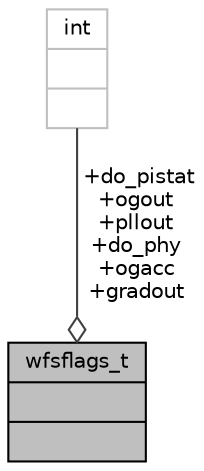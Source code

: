 digraph "wfsflags_t"
{
 // INTERACTIVE_SVG=YES
  bgcolor="transparent";
  edge [fontname="Helvetica",fontsize="10",labelfontname="Helvetica",labelfontsize="10"];
  node [fontname="Helvetica",fontsize="10",shape=record];
  Node364 [label="{wfsflags_t\n||}",height=0.2,width=0.4,color="black", fillcolor="grey75", style="filled", fontcolor="black"];
  Node365 -> Node364 [color="grey25",fontsize="10",style="solid",label=" +do_pistat\n+ogout\n+pllout\n+do_phy\n+ogacc\n+gradout" ,arrowhead="odiamond",fontname="Helvetica"];
  Node365 [label="{int\n||}",height=0.2,width=0.4,color="grey75"];
}
